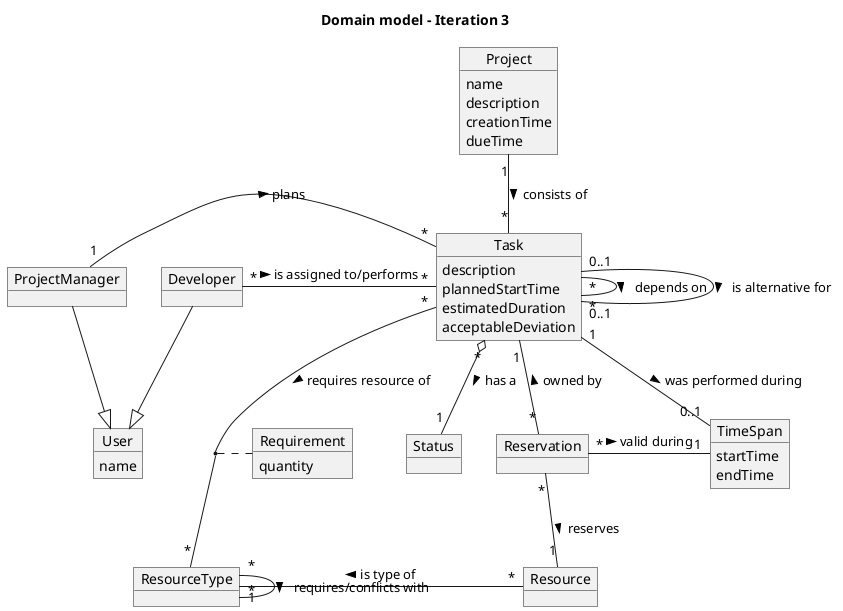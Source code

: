 @startuml

title Domain model - Iteration 3

object Project {
    name
    description
    creationTime
    dueTime
}

object Task {
    description
    plannedStartTime
    estimatedDuration
    acceptableDeviation
}

object User {
    name
}

object Developer

object ProjectManager

object Status

object TimeSpan {
    startTime
    endTime
}

object Reservation

object Resource

object Requirement {
    quantity
}

object ResourceType

Project "1" -- "*" Task: consists of >
Task "*" -left- "1" ProjectManager: < plans
Task "*" -left- "*" Developer: < is assigned to/performs
User <|-up- Developer
User <|-up- ProjectManager
Task "1" -down- "0..1" TimeSpan: was performed during >
Task "*" o-down- "1" Status: has a >
Task "*" -- "*" Task: depends on >
Task "0..1" -- "0..1" Task: is alternative for >
Task "1" -down- "*" Reservation: < owned by
Reservation "*" -right- "1" TimeSpan: valid during >
Resource "1" -up- "*" Reservation: < reserves
ResourceType "1" -right- "*" Resource: < is type of
ResourceType "*" -- "*" ResourceType: requires/conflicts with >
Task "*" -down- "*" ResourceType: requires resource of >
(Task, ResourceType) .. Requirement

@enduml
